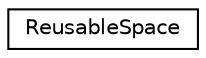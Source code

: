 digraph "Graphical Class Hierarchy"
{
 // LATEX_PDF_SIZE
  edge [fontname="Helvetica",fontsize="10",labelfontname="Helvetica",labelfontsize="10"];
  node [fontname="Helvetica",fontsize="10",shape=record];
  rankdir="LR";
  Node0 [label="ReusableSpace",height=0.2,width=0.4,color="black", fillcolor="white", style="filled",URL="$db/d1b/sqlite3_8c.html#d0/d0d/structReusableSpace",tooltip=" "];
}
